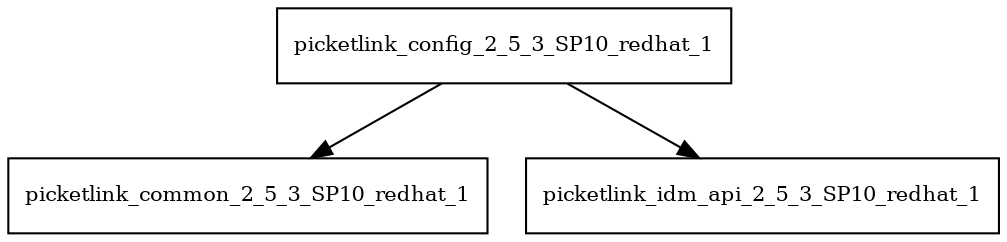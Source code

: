digraph picketlink_config_2_5_3_SP10_redhat_1_dependencies {
  node [shape = box, fontsize=10.0];
  picketlink_config_2_5_3_SP10_redhat_1 -> picketlink_common_2_5_3_SP10_redhat_1;
  picketlink_config_2_5_3_SP10_redhat_1 -> picketlink_idm_api_2_5_3_SP10_redhat_1;
}
